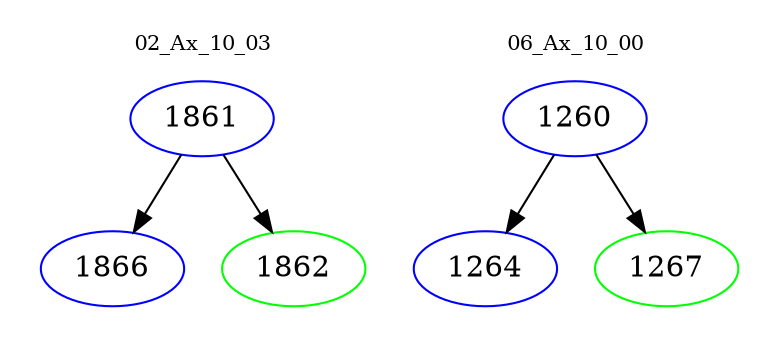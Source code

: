 digraph{
subgraph cluster_0 {
color = white
label = "02_Ax_10_03";
fontsize=10;
T0_1861 [label="1861", color="blue"]
T0_1861 -> T0_1866 [color="black"]
T0_1866 [label="1866", color="blue"]
T0_1861 -> T0_1862 [color="black"]
T0_1862 [label="1862", color="green"]
}
subgraph cluster_1 {
color = white
label = "06_Ax_10_00";
fontsize=10;
T1_1260 [label="1260", color="blue"]
T1_1260 -> T1_1264 [color="black"]
T1_1264 [label="1264", color="blue"]
T1_1260 -> T1_1267 [color="black"]
T1_1267 [label="1267", color="green"]
}
}
